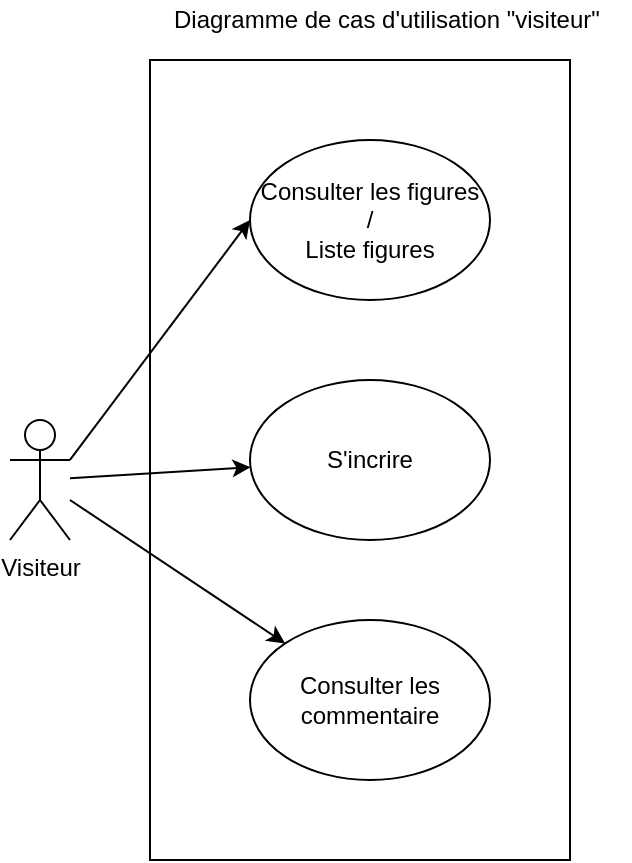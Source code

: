 <mxfile version="12.4.2" type="device" pages="1"><diagram id="Bu-HKtcUd9x90OP7cHph" name="Page-1"><mxGraphModel dx="1086" dy="806" grid="1" gridSize="10" guides="1" tooltips="1" connect="1" arrows="1" fold="1" page="1" pageScale="1" pageWidth="827" pageHeight="1169" math="0" shadow="0"><root><mxCell id="0"/><mxCell id="1" parent="0"/><mxCell id="G-hLFVRAvoA__Mwn_994-9" value="" style="rounded=0;whiteSpace=wrap;html=1;" parent="1" vertex="1"><mxGeometry x="200" y="180" width="210" height="400" as="geometry"/></mxCell><mxCell id="G-hLFVRAvoA__Mwn_994-10" style="rounded=0;orthogonalLoop=1;jettySize=auto;html=1;exitX=1;exitY=0.333;exitDx=0;exitDy=0;exitPerimeter=0;entryX=0;entryY=0.5;entryDx=0;entryDy=0;" parent="1" source="G-hLFVRAvoA__Mwn_994-1" target="G-hLFVRAvoA__Mwn_994-3" edge="1"><mxGeometry relative="1" as="geometry"/></mxCell><mxCell id="G-hLFVRAvoA__Mwn_994-11" style="rounded=0;orthogonalLoop=1;jettySize=auto;html=1;" parent="1" source="G-hLFVRAvoA__Mwn_994-1" target="G-hLFVRAvoA__Mwn_994-4" edge="1"><mxGeometry relative="1" as="geometry"/></mxCell><mxCell id="G-hLFVRAvoA__Mwn_994-12" style="rounded=0;orthogonalLoop=1;jettySize=auto;html=1;" parent="1" source="G-hLFVRAvoA__Mwn_994-1" target="G-hLFVRAvoA__Mwn_994-5" edge="1"><mxGeometry relative="1" as="geometry"/></mxCell><mxCell id="G-hLFVRAvoA__Mwn_994-1" value="Visiteur" style="shape=umlActor;verticalLabelPosition=bottom;labelBackgroundColor=#ffffff;verticalAlign=top;html=1;outlineConnect=0;" parent="1" vertex="1"><mxGeometry x="130" y="360" width="30" height="60" as="geometry"/></mxCell><mxCell id="G-hLFVRAvoA__Mwn_994-3" value="Consulter les figures&lt;br&gt;/&lt;br&gt;Liste figures" style="ellipse;whiteSpace=wrap;html=1;" parent="1" vertex="1"><mxGeometry x="250" y="220" width="120" height="80" as="geometry"/></mxCell><mxCell id="G-hLFVRAvoA__Mwn_994-4" value="S'incrire" style="ellipse;whiteSpace=wrap;html=1;" parent="1" vertex="1"><mxGeometry x="250" y="340" width="120" height="80" as="geometry"/></mxCell><mxCell id="G-hLFVRAvoA__Mwn_994-5" value="Consulter les commentaire" style="ellipse;whiteSpace=wrap;html=1;" parent="1" vertex="1"><mxGeometry x="250" y="460" width="120" height="80" as="geometry"/></mxCell><mxCell id="G-hLFVRAvoA__Mwn_994-13" value="Diagramme de cas d'utilisation &quot;visiteur&quot;" style="text;html=1;resizable=0;points=[];autosize=1;align=left;verticalAlign=top;spacingTop=-4;" parent="1" vertex="1"><mxGeometry x="210" y="150" width="230" height="20" as="geometry"/></mxCell></root></mxGraphModel></diagram></mxfile>